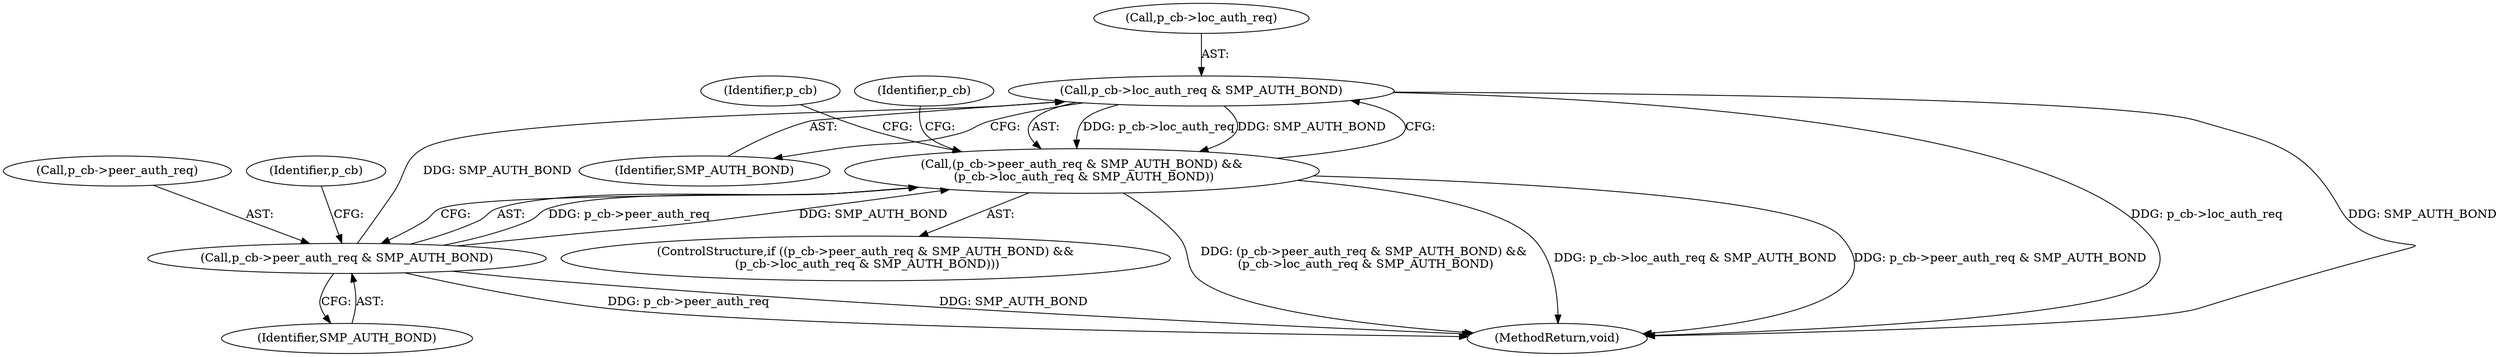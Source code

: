 digraph "0_Android_198888b8e0163bab7a417161c63e483804ae8e31@pointer" {
"1000177" [label="(Call,p_cb->loc_auth_req & SMP_AUTH_BOND)"];
"1000172" [label="(Call,p_cb->peer_auth_req & SMP_AUTH_BOND)"];
"1000171" [label="(Call,(p_cb->peer_auth_req & SMP_AUTH_BOND) &&\n (p_cb->loc_auth_req & SMP_AUTH_BOND))"];
"1000170" [label="(ControlStructure,if ((p_cb->peer_auth_req & SMP_AUTH_BOND) &&\n (p_cb->loc_auth_req & SMP_AUTH_BOND)))"];
"1000178" [label="(Call,p_cb->loc_auth_req)"];
"1000177" [label="(Call,p_cb->loc_auth_req & SMP_AUTH_BOND)"];
"1000171" [label="(Call,(p_cb->peer_auth_req & SMP_AUTH_BOND) &&\n (p_cb->loc_auth_req & SMP_AUTH_BOND))"];
"1000193" [label="(Identifier,p_cb)"];
"1000181" [label="(Identifier,SMP_AUTH_BOND)"];
"1000173" [label="(Call,p_cb->peer_auth_req)"];
"1000184" [label="(Identifier,p_cb)"];
"1000179" [label="(Identifier,p_cb)"];
"1000176" [label="(Identifier,SMP_AUTH_BOND)"];
"1000195" [label="(MethodReturn,void)"];
"1000172" [label="(Call,p_cb->peer_auth_req & SMP_AUTH_BOND)"];
"1000177" -> "1000171"  [label="AST: "];
"1000177" -> "1000181"  [label="CFG: "];
"1000178" -> "1000177"  [label="AST: "];
"1000181" -> "1000177"  [label="AST: "];
"1000171" -> "1000177"  [label="CFG: "];
"1000177" -> "1000195"  [label="DDG: SMP_AUTH_BOND"];
"1000177" -> "1000195"  [label="DDG: p_cb->loc_auth_req"];
"1000177" -> "1000171"  [label="DDG: p_cb->loc_auth_req"];
"1000177" -> "1000171"  [label="DDG: SMP_AUTH_BOND"];
"1000172" -> "1000177"  [label="DDG: SMP_AUTH_BOND"];
"1000172" -> "1000171"  [label="AST: "];
"1000172" -> "1000176"  [label="CFG: "];
"1000173" -> "1000172"  [label="AST: "];
"1000176" -> "1000172"  [label="AST: "];
"1000179" -> "1000172"  [label="CFG: "];
"1000171" -> "1000172"  [label="CFG: "];
"1000172" -> "1000195"  [label="DDG: SMP_AUTH_BOND"];
"1000172" -> "1000195"  [label="DDG: p_cb->peer_auth_req"];
"1000172" -> "1000171"  [label="DDG: p_cb->peer_auth_req"];
"1000172" -> "1000171"  [label="DDG: SMP_AUTH_BOND"];
"1000171" -> "1000170"  [label="AST: "];
"1000184" -> "1000171"  [label="CFG: "];
"1000193" -> "1000171"  [label="CFG: "];
"1000171" -> "1000195"  [label="DDG: p_cb->loc_auth_req & SMP_AUTH_BOND"];
"1000171" -> "1000195"  [label="DDG: p_cb->peer_auth_req & SMP_AUTH_BOND"];
"1000171" -> "1000195"  [label="DDG: (p_cb->peer_auth_req & SMP_AUTH_BOND) &&\n (p_cb->loc_auth_req & SMP_AUTH_BOND)"];
}
